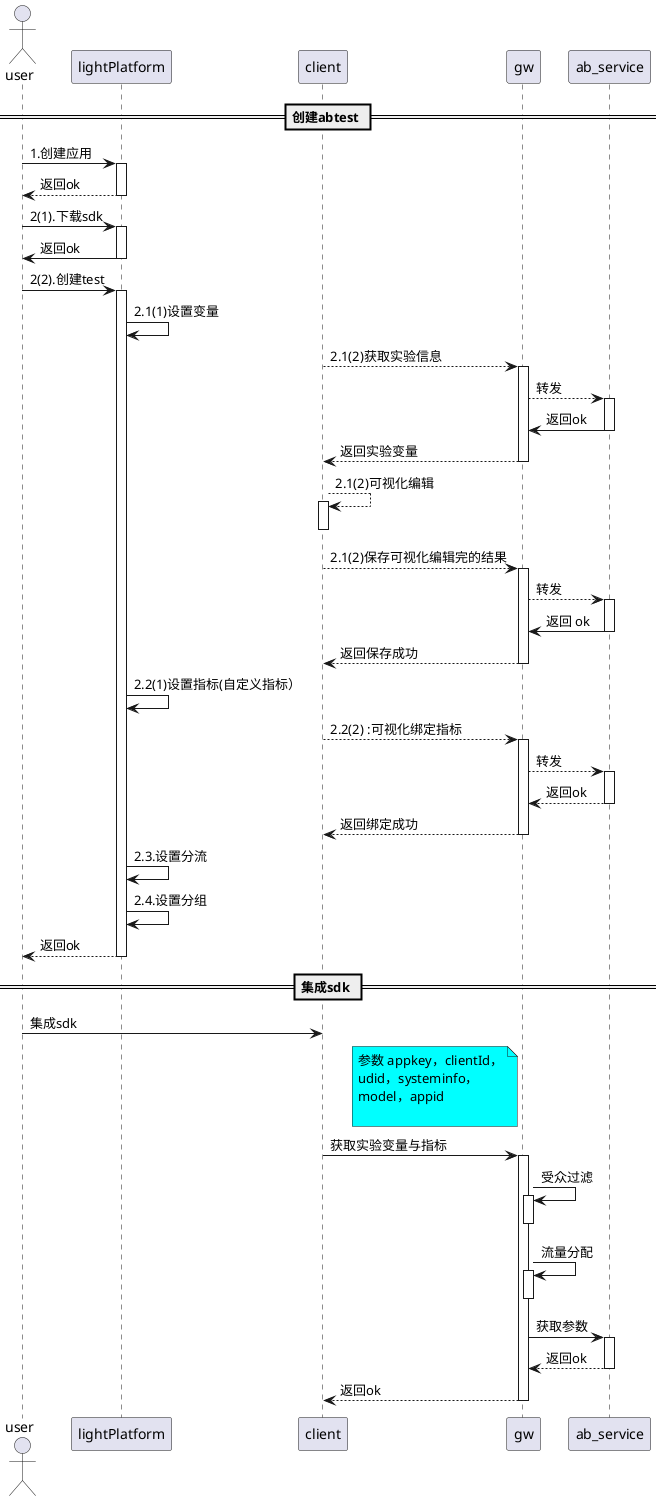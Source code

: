 @startuml
== 创建abtest ==
actor user
user -> lightPlatform : 1.创建应用
activate lightPlatform
lightPlatform --> user : 返回ok
deactivate lightPlatform

user -> lightPlatform : 2(1).下载sdk
activate lightPlatform
lightPlatform -> user : 返回ok
deactivate lightPlatform

user -> lightPlatform : 2(2).创建test
activate lightPlatform
lightPlatform -> lightPlatform : 2.1(1)设置变量


client -->gw :2.1(2)获取实验信息
activate gw
gw -->ab_service:转发
activate ab_service
ab_service ->gw :返回ok
deactivate ab_service
gw --> client:返回实验变量
deactivate gw

client --> client :2.1(2)可视化编辑
activate client
deactivate client
client--> gw :2.1(2)保存可视化编辑完的结果
activate gw
gw --> ab_service:转发
activate ab_service
ab_service ->gw :返回 ok
deactivate ab_service
gw -->client :返回保存成功
deactivate gw


lightPlatform -> lightPlatform : 2.2(1)设置指标(自定义指标）

client --> gw:2.2(2) :可视化绑定指标
activate gw
gw --> ab_service :转发
activate ab_service
ab_service --> gw:返回ok
deactivate ab_service
gw --> client:返回绑定成功
deactivate gw


lightPlatform -> lightPlatform : 2.3.设置分流
lightPlatform -> lightPlatform : 2.4.设置分组

lightPlatform --> user : 返回ok
deactivate lightPlatform


== 集成sdk ==
user -> client : 集成sdk

note left of gw #aqua
   参数 appkey，clientId，
   udid，systeminfo，
   model，appid

end note
client -> gw : 获取实验变量与指标
activate gw


gw ->gw : 受众过滤
activate gw
deactivate gw

gw -> gw: 流量分配
activate gw
deactivate gw

gw -> ab_service: 获取参数
activate ab_service
ab_service -->gw :返回ok
deactivate ab_service
gw --> client: 返回ok
deactivate gw


@enduml
